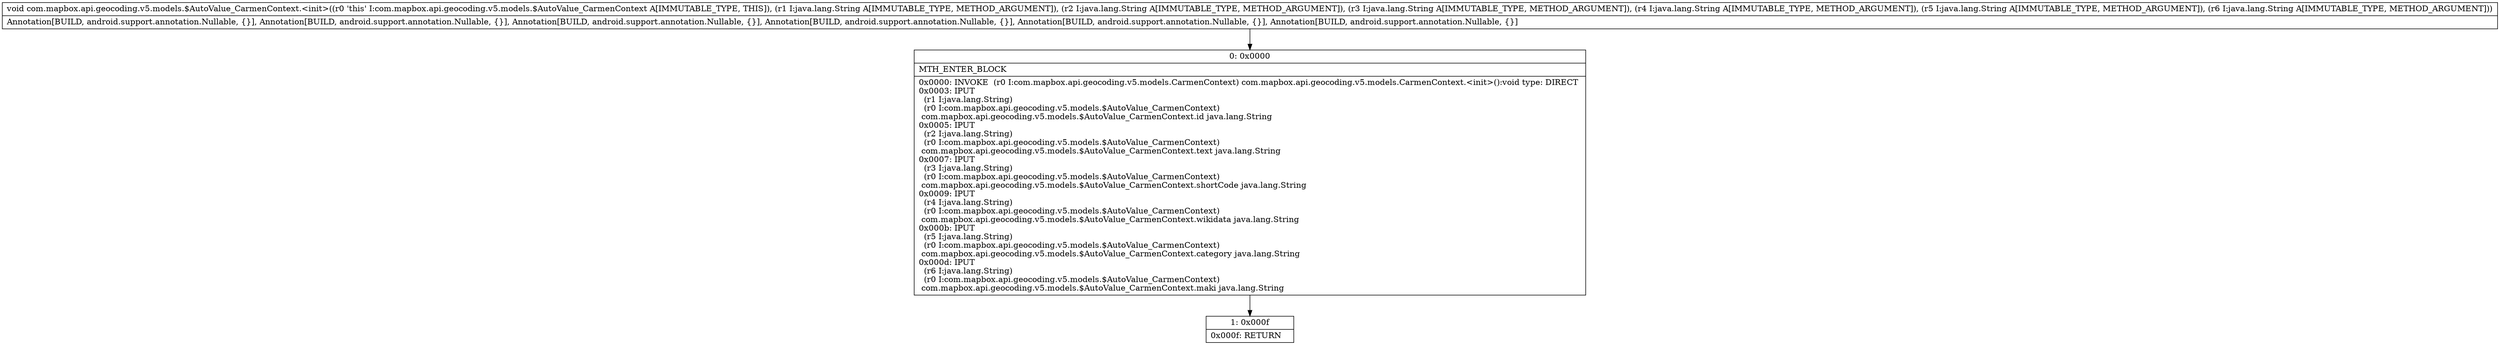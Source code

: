 digraph "CFG forcom.mapbox.api.geocoding.v5.models.$AutoValue_CarmenContext.\<init\>(Ljava\/lang\/String;Ljava\/lang\/String;Ljava\/lang\/String;Ljava\/lang\/String;Ljava\/lang\/String;Ljava\/lang\/String;)V" {
Node_0 [shape=record,label="{0\:\ 0x0000|MTH_ENTER_BLOCK\l|0x0000: INVOKE  (r0 I:com.mapbox.api.geocoding.v5.models.CarmenContext) com.mapbox.api.geocoding.v5.models.CarmenContext.\<init\>():void type: DIRECT \l0x0003: IPUT  \l  (r1 I:java.lang.String)\l  (r0 I:com.mapbox.api.geocoding.v5.models.$AutoValue_CarmenContext)\l com.mapbox.api.geocoding.v5.models.$AutoValue_CarmenContext.id java.lang.String \l0x0005: IPUT  \l  (r2 I:java.lang.String)\l  (r0 I:com.mapbox.api.geocoding.v5.models.$AutoValue_CarmenContext)\l com.mapbox.api.geocoding.v5.models.$AutoValue_CarmenContext.text java.lang.String \l0x0007: IPUT  \l  (r3 I:java.lang.String)\l  (r0 I:com.mapbox.api.geocoding.v5.models.$AutoValue_CarmenContext)\l com.mapbox.api.geocoding.v5.models.$AutoValue_CarmenContext.shortCode java.lang.String \l0x0009: IPUT  \l  (r4 I:java.lang.String)\l  (r0 I:com.mapbox.api.geocoding.v5.models.$AutoValue_CarmenContext)\l com.mapbox.api.geocoding.v5.models.$AutoValue_CarmenContext.wikidata java.lang.String \l0x000b: IPUT  \l  (r5 I:java.lang.String)\l  (r0 I:com.mapbox.api.geocoding.v5.models.$AutoValue_CarmenContext)\l com.mapbox.api.geocoding.v5.models.$AutoValue_CarmenContext.category java.lang.String \l0x000d: IPUT  \l  (r6 I:java.lang.String)\l  (r0 I:com.mapbox.api.geocoding.v5.models.$AutoValue_CarmenContext)\l com.mapbox.api.geocoding.v5.models.$AutoValue_CarmenContext.maki java.lang.String \l}"];
Node_1 [shape=record,label="{1\:\ 0x000f|0x000f: RETURN   \l}"];
MethodNode[shape=record,label="{void com.mapbox.api.geocoding.v5.models.$AutoValue_CarmenContext.\<init\>((r0 'this' I:com.mapbox.api.geocoding.v5.models.$AutoValue_CarmenContext A[IMMUTABLE_TYPE, THIS]), (r1 I:java.lang.String A[IMMUTABLE_TYPE, METHOD_ARGUMENT]), (r2 I:java.lang.String A[IMMUTABLE_TYPE, METHOD_ARGUMENT]), (r3 I:java.lang.String A[IMMUTABLE_TYPE, METHOD_ARGUMENT]), (r4 I:java.lang.String A[IMMUTABLE_TYPE, METHOD_ARGUMENT]), (r5 I:java.lang.String A[IMMUTABLE_TYPE, METHOD_ARGUMENT]), (r6 I:java.lang.String A[IMMUTABLE_TYPE, METHOD_ARGUMENT]))  | Annotation[BUILD, android.support.annotation.Nullable, \{\}], Annotation[BUILD, android.support.annotation.Nullable, \{\}], Annotation[BUILD, android.support.annotation.Nullable, \{\}], Annotation[BUILD, android.support.annotation.Nullable, \{\}], Annotation[BUILD, android.support.annotation.Nullable, \{\}], Annotation[BUILD, android.support.annotation.Nullable, \{\}]\l}"];
MethodNode -> Node_0;
Node_0 -> Node_1;
}

